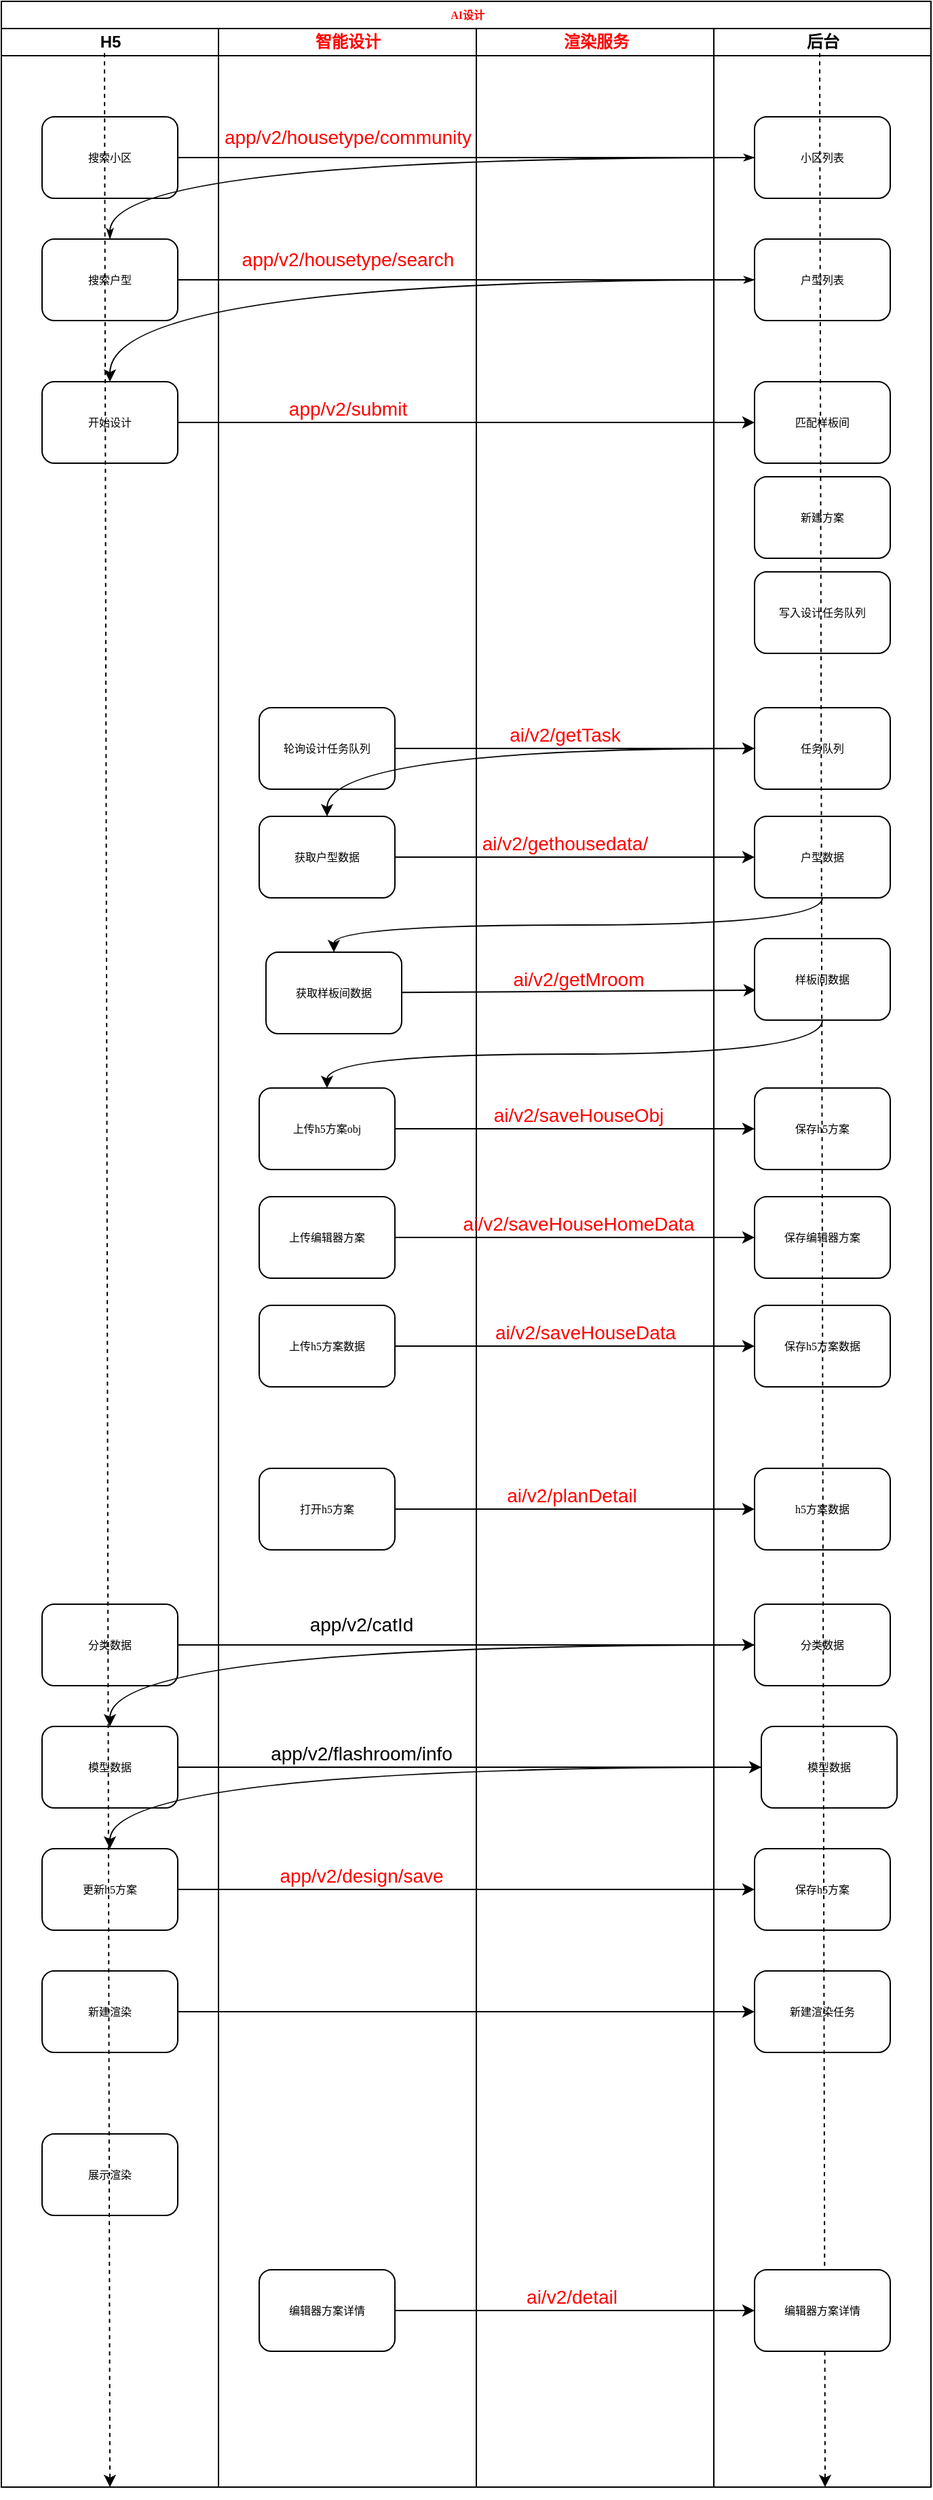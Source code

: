 <mxfile version="15.5.9" type="github">
  <diagram name="Page-1" id="74e2e168-ea6b-b213-b513-2b3c1d86103e">
    <mxGraphModel dx="1422" dy="762" grid="1" gridSize="10" guides="1" tooltips="1" connect="1" arrows="1" fold="1" page="1" pageScale="1" pageWidth="1100" pageHeight="850" background="none" math="0" shadow="0">
      <root>
        <mxCell id="0" />
        <mxCell id="1" parent="0" />
        <mxCell id="77e6c97f196da883-1" value="AI设计" style="swimlane;html=1;childLayout=stackLayout;startSize=20;rounded=0;shadow=0;labelBackgroundColor=none;strokeWidth=1;fontFamily=Verdana;fontSize=8;align=center;fontColor=#FF0000;" parent="1" vertex="1">
          <mxGeometry x="70" y="90" width="685" height="1830" as="geometry" />
        </mxCell>
        <mxCell id="77e6c97f196da883-2" value="H5" style="swimlane;html=1;startSize=20;" parent="77e6c97f196da883-1" vertex="1">
          <mxGeometry y="20" width="160" height="1810" as="geometry" />
        </mxCell>
        <mxCell id="77e6c97f196da883-8" value="搜索小区" style="rounded=1;whiteSpace=wrap;html=1;shadow=0;labelBackgroundColor=none;strokeWidth=1;fontFamily=Verdana;fontSize=8;align=center;" parent="77e6c97f196da883-2" vertex="1">
          <mxGeometry x="30" y="65" width="100" height="60" as="geometry" />
        </mxCell>
        <mxCell id="77e6c97f196da883-9" value="搜索户型" style="rounded=1;whiteSpace=wrap;html=1;shadow=0;labelBackgroundColor=none;strokeWidth=1;fontFamily=Verdana;fontSize=8;align=center;" parent="77e6c97f196da883-2" vertex="1">
          <mxGeometry x="30" y="155" width="100" height="60" as="geometry" />
        </mxCell>
        <mxCell id="KAlr-dvwPTxB0jeQxBI7-6" value="开始设计" style="rounded=1;whiteSpace=wrap;html=1;shadow=0;labelBackgroundColor=none;strokeWidth=1;fontFamily=Verdana;fontSize=8;align=center;" parent="77e6c97f196da883-2" vertex="1">
          <mxGeometry x="30" y="260" width="100" height="60" as="geometry" />
        </mxCell>
        <mxCell id="KAlr-dvwPTxB0jeQxBI7-84" value="更新h5方案" style="rounded=1;whiteSpace=wrap;html=1;shadow=0;labelBackgroundColor=none;strokeWidth=1;fontFamily=Verdana;fontSize=8;align=center;" parent="77e6c97f196da883-2" vertex="1">
          <mxGeometry x="30" y="1340" width="100" height="60" as="geometry" />
        </mxCell>
        <mxCell id="KAlr-dvwPTxB0jeQxBI7-91" value="新建渲染" style="rounded=1;whiteSpace=wrap;html=1;shadow=0;labelBackgroundColor=none;strokeWidth=1;fontFamily=Verdana;fontSize=8;align=center;" parent="77e6c97f196da883-2" vertex="1">
          <mxGeometry x="30" y="1430" width="100" height="60" as="geometry" />
        </mxCell>
        <mxCell id="KAlr-dvwPTxB0jeQxBI7-95" value="展示渲染" style="rounded=1;whiteSpace=wrap;html=1;shadow=0;labelBackgroundColor=none;strokeWidth=1;fontFamily=Verdana;fontSize=8;align=center;" parent="77e6c97f196da883-2" vertex="1">
          <mxGeometry x="30" y="1550" width="100" height="60" as="geometry" />
        </mxCell>
        <mxCell id="mwKDh4SGNrBJH1ZRy-xF-3" value="分类数据" style="rounded=1;whiteSpace=wrap;html=1;shadow=0;labelBackgroundColor=none;strokeWidth=1;fontFamily=Verdana;fontSize=8;align=center;" parent="77e6c97f196da883-2" vertex="1">
          <mxGeometry x="30" y="1160" width="100" height="60" as="geometry" />
        </mxCell>
        <mxCell id="mwKDh4SGNrBJH1ZRy-xF-7" value="模型数据" style="rounded=1;whiteSpace=wrap;html=1;shadow=0;labelBackgroundColor=none;strokeWidth=1;fontFamily=Verdana;fontSize=8;align=center;" parent="77e6c97f196da883-2" vertex="1">
          <mxGeometry x="30" y="1250" width="100" height="60" as="geometry" />
        </mxCell>
        <mxCell id="77e6c97f196da883-26" style="edgeStyle=orthogonalEdgeStyle;rounded=1;html=1;labelBackgroundColor=none;startArrow=none;startFill=0;startSize=5;endArrow=classicThin;endFill=1;endSize=5;jettySize=auto;orthogonalLoop=1;strokeWidth=1;fontFamily=Verdana;fontSize=8" parent="77e6c97f196da883-1" source="77e6c97f196da883-8" target="77e6c97f196da883-11" edge="1">
          <mxGeometry relative="1" as="geometry" />
        </mxCell>
        <mxCell id="77e6c97f196da883-27" style="edgeStyle=orthogonalEdgeStyle;rounded=1;html=1;labelBackgroundColor=none;startArrow=none;startFill=0;startSize=5;endArrow=classicThin;endFill=1;endSize=5;jettySize=auto;orthogonalLoop=1;strokeWidth=1;fontFamily=Verdana;fontSize=8;curved=1;" parent="77e6c97f196da883-1" source="77e6c97f196da883-11" target="77e6c97f196da883-9" edge="1">
          <mxGeometry relative="1" as="geometry" />
        </mxCell>
        <mxCell id="77e6c97f196da883-28" style="edgeStyle=orthogonalEdgeStyle;rounded=1;html=1;labelBackgroundColor=none;startArrow=none;startFill=0;startSize=5;endArrow=classicThin;endFill=1;endSize=5;jettySize=auto;orthogonalLoop=1;strokeWidth=1;fontFamily=Verdana;fontSize=8;entryX=0;entryY=0.5;entryDx=0;entryDy=0;" parent="77e6c97f196da883-1" source="77e6c97f196da883-9" target="KAlr-dvwPTxB0jeQxBI7-2" edge="1">
          <mxGeometry relative="1" as="geometry">
            <mxPoint x="355" y="205" as="targetPoint" />
          </mxGeometry>
        </mxCell>
        <UserObject label="智能设计" link="data:page/id,74e2e168-ea6b-b213-b513-2b3c1d86103e" linkTarget="_blank" id="77e6c97f196da883-3">
          <mxCell style="swimlane;html=1;startSize=20;fontColor=#FF0000;" parent="77e6c97f196da883-1" vertex="1">
            <mxGeometry x="160" y="20" width="190" height="1810" as="geometry" />
          </mxCell>
        </UserObject>
        <UserObject label="app/v2/housetype/community" link="http://yapi.tumax.we.com/project/64/interface/api/7225" linkTarget="_blank" id="KAlr-dvwPTxB0jeQxBI7-1">
          <mxCell style="text;html=1;align=center;verticalAlign=middle;resizable=0;points=[];autosize=1;strokeColor=none;fillColor=none;fontColor=#FF0000;fontSize=14;" parent="77e6c97f196da883-3" vertex="1">
            <mxGeometry x="-5" y="70" width="200" height="20" as="geometry" />
          </mxCell>
        </UserObject>
        <UserObject label="app/v2/housetype/search" link="http://yapi.tumax.we.com/project/64/interface/api/7233" linkTarget="_blank" id="KAlr-dvwPTxB0jeQxBI7-3">
          <mxCell style="text;html=1;align=center;verticalAlign=middle;resizable=0;points=[];autosize=1;strokeColor=none;fillColor=none;fontColor=#FF0000;fontSize=14;" parent="77e6c97f196da883-3" vertex="1">
            <mxGeometry x="10" y="160" width="170" height="20" as="geometry" />
          </mxCell>
        </UserObject>
        <mxCell id="KAlr-dvwPTxB0jeQxBI7-13" value="轮询设计任务队列" style="rounded=1;whiteSpace=wrap;html=1;shadow=0;labelBackgroundColor=none;strokeWidth=1;fontFamily=Verdana;fontSize=8;align=center;" parent="77e6c97f196da883-3" vertex="1">
          <mxGeometry x="30" y="500" width="100" height="60" as="geometry" />
        </mxCell>
        <UserObject label="app/v2/submit" link="http://yapi.tumax.we.com/project/64/interface/api/7241" linkTarget="_blank" id="KAlr-dvwPTxB0jeQxBI7-15">
          <mxCell style="text;html=1;align=center;verticalAlign=middle;resizable=0;points=[];autosize=1;strokeColor=none;fillColor=none;fontSize=14;fontColor=#FF0000;" parent="77e6c97f196da883-3" vertex="1">
            <mxGeometry x="45" y="270" width="100" height="20" as="geometry" />
          </mxCell>
        </UserObject>
        <mxCell id="KAlr-dvwPTxB0jeQxBI7-19" value="获取户型数据" style="rounded=1;whiteSpace=wrap;html=1;shadow=0;labelBackgroundColor=none;strokeWidth=1;fontFamily=Verdana;fontSize=8;align=center;" parent="77e6c97f196da883-3" vertex="1">
          <mxGeometry x="30" y="580" width="100" height="60" as="geometry" />
        </mxCell>
        <mxCell id="KAlr-dvwPTxB0jeQxBI7-49" value="获取样板间数据" style="rounded=1;whiteSpace=wrap;html=1;shadow=0;labelBackgroundColor=none;strokeWidth=1;fontFamily=Verdana;fontSize=8;align=center;" parent="77e6c97f196da883-3" vertex="1">
          <mxGeometry x="35" y="680" width="100" height="60" as="geometry" />
        </mxCell>
        <mxCell id="KAlr-dvwPTxB0jeQxBI7-62" value="上传h5方案obj" style="rounded=1;whiteSpace=wrap;html=1;shadow=0;labelBackgroundColor=none;strokeWidth=1;fontFamily=Verdana;fontSize=8;align=center;" parent="77e6c97f196da883-3" vertex="1">
          <mxGeometry x="30" y="780" width="100" height="60" as="geometry" />
        </mxCell>
        <mxCell id="KAlr-dvwPTxB0jeQxBI7-65" value="上传编辑器方案" style="rounded=1;whiteSpace=wrap;html=1;shadow=0;labelBackgroundColor=none;strokeWidth=1;fontFamily=Verdana;fontSize=8;align=center;" parent="77e6c97f196da883-3" vertex="1">
          <mxGeometry x="30" y="860" width="100" height="60" as="geometry" />
        </mxCell>
        <mxCell id="KAlr-dvwPTxB0jeQxBI7-67" value="上传h5方案数据" style="rounded=1;whiteSpace=wrap;html=1;shadow=0;labelBackgroundColor=none;strokeWidth=1;fontFamily=Verdana;fontSize=8;align=center;" parent="77e6c97f196da883-3" vertex="1">
          <mxGeometry x="30" y="940" width="100" height="60" as="geometry" />
        </mxCell>
        <mxCell id="KAlr-dvwPTxB0jeQxBI7-86" value="app/v2/flashroom/info" style="text;html=1;align=center;verticalAlign=middle;resizable=0;points=[];autosize=1;strokeColor=none;fillColor=none;fontSize=14;" parent="77e6c97f196da883-3" vertex="1">
          <mxGeometry x="30" y="1260" width="150" height="20" as="geometry" />
        </mxCell>
        <UserObject label="app/v2/design/save" link="http://yapi.tumax.we.com/project/64/interface/api/7305" linkTarget="_blank" id="KAlr-dvwPTxB0jeQxBI7-94">
          <mxCell style="text;html=1;align=center;verticalAlign=middle;resizable=0;points=[];autosize=1;strokeColor=none;fillColor=none;fontSize=14;fontColor=#FF0000;" parent="77e6c97f196da883-3" vertex="1">
            <mxGeometry x="35" y="1350" width="140" height="20" as="geometry" />
          </mxCell>
        </UserObject>
        <mxCell id="mwKDh4SGNrBJH1ZRy-xF-6" value="app/v2/catId" style="text;html=1;align=center;verticalAlign=middle;resizable=0;points=[];autosize=1;strokeColor=none;fillColor=none;fontSize=14;" parent="77e6c97f196da883-3" vertex="1">
          <mxGeometry x="60" y="1165" width="90" height="20" as="geometry" />
        </mxCell>
        <mxCell id="JKGkpSDHV6ye8Qh1dwfA-1" value="编辑器方案详情" style="rounded=1;whiteSpace=wrap;html=1;shadow=0;labelBackgroundColor=none;strokeWidth=1;fontFamily=Verdana;fontSize=8;align=center;" vertex="1" parent="77e6c97f196da883-3">
          <mxGeometry x="30" y="1650" width="100" height="60" as="geometry" />
        </mxCell>
        <mxCell id="KAlr-dvwPTxB0jeQxBI7-81" value="打开h5方案" style="rounded=1;whiteSpace=wrap;html=1;shadow=0;labelBackgroundColor=none;strokeWidth=1;fontFamily=Verdana;fontSize=8;align=center;" parent="77e6c97f196da883-3" vertex="1">
          <mxGeometry x="30" y="1060" width="100" height="60" as="geometry" />
        </mxCell>
        <UserObject label="渲染服务" link="http://yapi.tumax.we.com/project/64/interface/api/7257" linkTarget="_blank" id="77e6c97f196da883-4">
          <mxCell style="swimlane;html=1;startSize=20;fontColor=#FF0000;" parent="77e6c97f196da883-1" vertex="1">
            <mxGeometry x="350" y="20" width="175" height="1810" as="geometry" />
          </mxCell>
        </UserObject>
        <UserObject label="ai/v2/gethousedata/" link="http://yapi.tumax.we.com/project/64/interface/api/7257" linkTarget="_blank" id="KAlr-dvwPTxB0jeQxBI7-21">
          <mxCell style="text;html=1;align=center;verticalAlign=middle;resizable=0;points=[];autosize=1;strokeColor=none;fillColor=none;fontSize=14;fontColor=#FF0000;" parent="77e6c97f196da883-4" vertex="1">
            <mxGeometry x="-5" y="590" width="140" height="20" as="geometry" />
          </mxCell>
        </UserObject>
        <UserObject label="ai/v2/getMroom" link="http://yapi.tumax.we.com/project/64/interface/api/7265" linkTarget="_blank" id="KAlr-dvwPTxB0jeQxBI7-54">
          <mxCell style="text;html=1;align=center;verticalAlign=middle;resizable=0;points=[];autosize=1;strokeColor=none;fillColor=none;fontSize=14;fontColor=#FF0000;" parent="77e6c97f196da883-4" vertex="1">
            <mxGeometry x="20" y="690" width="110" height="20" as="geometry" />
          </mxCell>
        </UserObject>
        <UserObject label="ai/v2/saveHouseObj" link="http://yapi.tumax.we.com/project/64/interface/api/7273" linkTarget="_blank" id="KAlr-dvwPTxB0jeQxBI7-75">
          <mxCell style="text;html=1;align=center;verticalAlign=middle;resizable=0;points=[];autosize=1;strokeColor=none;fillColor=none;fontSize=14;fontColor=#FF0000;" parent="77e6c97f196da883-4" vertex="1">
            <mxGeometry x="5" y="790" width="140" height="20" as="geometry" />
          </mxCell>
        </UserObject>
        <UserObject label="ai/v2/saveHouseHomeData" link="http://yapi.tumax.we.com/project/64/interface/api/7281" linkTarget="_blank" id="KAlr-dvwPTxB0jeQxBI7-76">
          <mxCell style="text;html=1;align=center;verticalAlign=middle;resizable=0;points=[];autosize=1;strokeColor=none;fillColor=none;fontSize=14;fontColor=#FF0000;" parent="77e6c97f196da883-4" vertex="1">
            <mxGeometry x="-20" y="870" width="190" height="20" as="geometry" />
          </mxCell>
        </UserObject>
        <UserObject label="ai/v2/saveHouseData" link="http://yapi.tumax.we.com/project/64/interface/api/7289" linkTarget="_blank" id="KAlr-dvwPTxB0jeQxBI7-79">
          <mxCell style="text;html=1;align=center;verticalAlign=middle;resizable=0;points=[];autosize=1;strokeColor=none;fillColor=none;fontSize=14;fontColor=#FF0000;" parent="77e6c97f196da883-4" vertex="1">
            <mxGeometry x="5" y="950" width="150" height="20" as="geometry" />
          </mxCell>
        </UserObject>
        <UserObject label="ai/v2/getTask" link="http://yapi.tumax.we.com/project/64/interface/api/7249" linkTarget="_blank" id="KAlr-dvwPTxB0jeQxBI7-99">
          <mxCell style="text;html=1;align=center;verticalAlign=middle;resizable=0;points=[];autosize=1;strokeColor=none;fillColor=none;fontSize=14;fontColor=#FF0000;" parent="77e6c97f196da883-4" vertex="1">
            <mxGeometry x="15" y="510" width="100" height="20" as="geometry" />
          </mxCell>
        </UserObject>
        <UserObject label="ai/v2/detail" link="http://yapi.tumax.we.com/project/64/interface/api/7289" linkTarget="_blank" id="JKGkpSDHV6ye8Qh1dwfA-4">
          <mxCell style="text;html=1;align=center;verticalAlign=middle;resizable=0;points=[];autosize=1;strokeColor=none;fillColor=none;fontSize=14;fontColor=#FF0000;" vertex="1" parent="77e6c97f196da883-4">
            <mxGeometry x="30" y="1660" width="80" height="20" as="geometry" />
          </mxCell>
        </UserObject>
        <UserObject label="ai/v2/planDetail" link="http://yapi.tumax.we.com/project/64/interface/api/7297" linkTarget="_blank" id="KAlr-dvwPTxB0jeQxBI7-90">
          <mxCell style="text;html=1;align=center;verticalAlign=middle;resizable=0;points=[];autosize=1;strokeColor=none;fillColor=none;fontSize=14;fontColor=#FF0000;" parent="77e6c97f196da883-4" vertex="1">
            <mxGeometry x="15" y="1070" width="110" height="20" as="geometry" />
          </mxCell>
        </UserObject>
        <mxCell id="KAlr-dvwPTxB0jeQxBI7-7" style="rounded=0;orthogonalLoop=1;jettySize=auto;html=1;entryX=0.5;entryY=0;entryDx=0;entryDy=0;edgeStyle=orthogonalEdgeStyle;curved=1;" parent="77e6c97f196da883-1" source="KAlr-dvwPTxB0jeQxBI7-2" target="KAlr-dvwPTxB0jeQxBI7-6" edge="1">
          <mxGeometry relative="1" as="geometry" />
        </mxCell>
        <mxCell id="KAlr-dvwPTxB0jeQxBI7-10" style="edgeStyle=orthogonalEdgeStyle;curved=1;rounded=0;orthogonalLoop=1;jettySize=auto;html=1;" parent="77e6c97f196da883-1" source="KAlr-dvwPTxB0jeQxBI7-6" target="KAlr-dvwPTxB0jeQxBI7-9" edge="1">
          <mxGeometry relative="1" as="geometry" />
        </mxCell>
        <mxCell id="KAlr-dvwPTxB0jeQxBI7-17" style="edgeStyle=orthogonalEdgeStyle;curved=1;rounded=0;orthogonalLoop=1;jettySize=auto;html=1;entryX=0;entryY=0.5;entryDx=0;entryDy=0;exitX=1;exitY=0.5;exitDx=0;exitDy=0;" parent="77e6c97f196da883-1" source="KAlr-dvwPTxB0jeQxBI7-19" target="KAlr-dvwPTxB0jeQxBI7-16" edge="1">
          <mxGeometry relative="1" as="geometry" />
        </mxCell>
        <mxCell id="KAlr-dvwPTxB0jeQxBI7-50" style="edgeStyle=orthogonalEdgeStyle;curved=1;rounded=0;orthogonalLoop=1;jettySize=auto;html=1;exitX=0.5;exitY=1;exitDx=0;exitDy=0;" parent="77e6c97f196da883-1" source="KAlr-dvwPTxB0jeQxBI7-16" target="KAlr-dvwPTxB0jeQxBI7-49" edge="1">
          <mxGeometry relative="1" as="geometry" />
        </mxCell>
        <mxCell id="KAlr-dvwPTxB0jeQxBI7-53" style="rounded=0;orthogonalLoop=1;jettySize=auto;html=1;entryX=0.01;entryY=0.633;entryDx=0;entryDy=0;entryPerimeter=0;" parent="77e6c97f196da883-1" source="KAlr-dvwPTxB0jeQxBI7-49" target="KAlr-dvwPTxB0jeQxBI7-51" edge="1">
          <mxGeometry relative="1" as="geometry" />
        </mxCell>
        <mxCell id="KAlr-dvwPTxB0jeQxBI7-64" style="edgeStyle=none;rounded=0;orthogonalLoop=1;jettySize=auto;html=1;entryX=0;entryY=0.5;entryDx=0;entryDy=0;" parent="77e6c97f196da883-1" source="KAlr-dvwPTxB0jeQxBI7-62" target="KAlr-dvwPTxB0jeQxBI7-63" edge="1">
          <mxGeometry relative="1" as="geometry" />
        </mxCell>
        <mxCell id="KAlr-dvwPTxB0jeQxBI7-70" style="edgeStyle=none;rounded=0;orthogonalLoop=1;jettySize=auto;html=1;entryX=0;entryY=0.5;entryDx=0;entryDy=0;" parent="77e6c97f196da883-1" source="KAlr-dvwPTxB0jeQxBI7-65" target="KAlr-dvwPTxB0jeQxBI7-66" edge="1">
          <mxGeometry relative="1" as="geometry" />
        </mxCell>
        <mxCell id="KAlr-dvwPTxB0jeQxBI7-71" style="edgeStyle=none;rounded=0;orthogonalLoop=1;jettySize=auto;html=1;entryX=0;entryY=0.5;entryDx=0;entryDy=0;" parent="77e6c97f196da883-1" source="KAlr-dvwPTxB0jeQxBI7-67" target="KAlr-dvwPTxB0jeQxBI7-68" edge="1">
          <mxGeometry relative="1" as="geometry" />
        </mxCell>
        <mxCell id="KAlr-dvwPTxB0jeQxBI7-77" style="edgeStyle=orthogonalEdgeStyle;rounded=0;orthogonalLoop=1;jettySize=auto;html=1;entryX=0.5;entryY=0;entryDx=0;entryDy=0;curved=1;exitX=0.5;exitY=1;exitDx=0;exitDy=0;" parent="77e6c97f196da883-1" source="KAlr-dvwPTxB0jeQxBI7-51" target="KAlr-dvwPTxB0jeQxBI7-62" edge="1">
          <mxGeometry relative="1" as="geometry" />
        </mxCell>
        <mxCell id="KAlr-dvwPTxB0jeQxBI7-85" style="edgeStyle=orthogonalEdgeStyle;curved=1;rounded=0;orthogonalLoop=1;jettySize=auto;html=1;entryX=0;entryY=0.5;entryDx=0;entryDy=0;" parent="77e6c97f196da883-1" source="KAlr-dvwPTxB0jeQxBI7-84" target="KAlr-dvwPTxB0jeQxBI7-83" edge="1">
          <mxGeometry relative="1" as="geometry" />
        </mxCell>
        <mxCell id="KAlr-dvwPTxB0jeQxBI7-88" style="edgeStyle=orthogonalEdgeStyle;curved=1;rounded=0;orthogonalLoop=1;jettySize=auto;html=1;" parent="77e6c97f196da883-1" source="KAlr-dvwPTxB0jeQxBI7-81" target="KAlr-dvwPTxB0jeQxBI7-87" edge="1">
          <mxGeometry relative="1" as="geometry" />
        </mxCell>
        <mxCell id="KAlr-dvwPTxB0jeQxBI7-93" style="edgeStyle=orthogonalEdgeStyle;curved=1;rounded=0;orthogonalLoop=1;jettySize=auto;html=1;entryX=0;entryY=0.5;entryDx=0;entryDy=0;" parent="77e6c97f196da883-1" source="KAlr-dvwPTxB0jeQxBI7-91" target="KAlr-dvwPTxB0jeQxBI7-92" edge="1">
          <mxGeometry relative="1" as="geometry" />
        </mxCell>
        <mxCell id="KAlr-dvwPTxB0jeQxBI7-97" style="edgeStyle=orthogonalEdgeStyle;curved=1;rounded=0;orthogonalLoop=1;jettySize=auto;html=1;entryX=0;entryY=0.5;entryDx=0;entryDy=0;fontColor=#FF0000;" parent="77e6c97f196da883-1" source="KAlr-dvwPTxB0jeQxBI7-13" target="KAlr-dvwPTxB0jeQxBI7-96" edge="1">
          <mxGeometry relative="1" as="geometry" />
        </mxCell>
        <mxCell id="KAlr-dvwPTxB0jeQxBI7-98" style="edgeStyle=orthogonalEdgeStyle;curved=1;rounded=0;orthogonalLoop=1;jettySize=auto;html=1;entryX=0.5;entryY=0;entryDx=0;entryDy=0;fontColor=#FF0000;" parent="77e6c97f196da883-1" source="KAlr-dvwPTxB0jeQxBI7-96" target="KAlr-dvwPTxB0jeQxBI7-19" edge="1">
          <mxGeometry relative="1" as="geometry" />
        </mxCell>
        <mxCell id="mwKDh4SGNrBJH1ZRy-xF-5" style="edgeStyle=orthogonalEdgeStyle;curved=1;rounded=0;orthogonalLoop=1;jettySize=auto;html=1;fontSize=14;fontColor=#FF0000;" parent="77e6c97f196da883-1" source="mwKDh4SGNrBJH1ZRy-xF-3" target="mwKDh4SGNrBJH1ZRy-xF-4" edge="1">
          <mxGeometry relative="1" as="geometry" />
        </mxCell>
        <mxCell id="mwKDh4SGNrBJH1ZRy-xF-10" style="edgeStyle=orthogonalEdgeStyle;curved=1;rounded=0;orthogonalLoop=1;jettySize=auto;html=1;entryX=0.5;entryY=0;entryDx=0;entryDy=0;fontSize=14;fontColor=#FF0000;" parent="77e6c97f196da883-1" source="mwKDh4SGNrBJH1ZRy-xF-9" target="KAlr-dvwPTxB0jeQxBI7-84" edge="1">
          <mxGeometry relative="1" as="geometry" />
        </mxCell>
        <mxCell id="77e6c97f196da883-5" value="后台" style="swimlane;html=1;startSize=20;" parent="77e6c97f196da883-1" vertex="1">
          <mxGeometry x="525" y="20" width="160" height="1810" as="geometry" />
        </mxCell>
        <mxCell id="77e6c97f196da883-11" value="小区列表" style="rounded=1;whiteSpace=wrap;html=1;shadow=0;labelBackgroundColor=none;strokeWidth=1;fontFamily=Verdana;fontSize=8;align=center;" parent="77e6c97f196da883-5" vertex="1">
          <mxGeometry x="30" y="65" width="100" height="60" as="geometry" />
        </mxCell>
        <mxCell id="KAlr-dvwPTxB0jeQxBI7-2" value="户型列表" style="rounded=1;whiteSpace=wrap;html=1;shadow=0;labelBackgroundColor=none;strokeWidth=1;fontFamily=Verdana;fontSize=8;align=center;" parent="77e6c97f196da883-5" vertex="1">
          <mxGeometry x="30" y="155" width="100" height="60" as="geometry" />
        </mxCell>
        <mxCell id="KAlr-dvwPTxB0jeQxBI7-9" value="匹配样板间" style="rounded=1;whiteSpace=wrap;html=1;shadow=0;labelBackgroundColor=none;strokeWidth=1;fontFamily=Verdana;fontSize=8;align=center;" parent="77e6c97f196da883-5" vertex="1">
          <mxGeometry x="30" y="260" width="100" height="60" as="geometry" />
        </mxCell>
        <mxCell id="KAlr-dvwPTxB0jeQxBI7-11" value="新建方案" style="rounded=1;whiteSpace=wrap;html=1;shadow=0;labelBackgroundColor=none;strokeWidth=1;fontFamily=Verdana;fontSize=8;align=center;" parent="77e6c97f196da883-5" vertex="1">
          <mxGeometry x="30" y="330" width="100" height="60" as="geometry" />
        </mxCell>
        <mxCell id="KAlr-dvwPTxB0jeQxBI7-12" value="写入设计任务队列" style="rounded=1;whiteSpace=wrap;html=1;shadow=0;labelBackgroundColor=none;strokeWidth=1;fontFamily=Verdana;fontSize=8;align=center;" parent="77e6c97f196da883-5" vertex="1">
          <mxGeometry x="30" y="400" width="100" height="60" as="geometry" />
        </mxCell>
        <mxCell id="KAlr-dvwPTxB0jeQxBI7-16" value="户型数据" style="rounded=1;whiteSpace=wrap;html=1;shadow=0;labelBackgroundColor=none;strokeWidth=1;fontFamily=Verdana;fontSize=8;align=center;" parent="77e6c97f196da883-5" vertex="1">
          <mxGeometry x="30" y="580" width="100" height="60" as="geometry" />
        </mxCell>
        <mxCell id="KAlr-dvwPTxB0jeQxBI7-51" value="样板间数据" style="rounded=1;whiteSpace=wrap;html=1;shadow=0;labelBackgroundColor=none;strokeWidth=1;fontFamily=Verdana;fontSize=8;align=center;" parent="77e6c97f196da883-5" vertex="1">
          <mxGeometry x="30" y="670" width="100" height="60" as="geometry" />
        </mxCell>
        <mxCell id="KAlr-dvwPTxB0jeQxBI7-63" value="保存h5方案" style="rounded=1;whiteSpace=wrap;html=1;shadow=0;labelBackgroundColor=none;strokeWidth=1;fontFamily=Verdana;fontSize=8;align=center;" parent="77e6c97f196da883-5" vertex="1">
          <mxGeometry x="30" y="780" width="100" height="60" as="geometry" />
        </mxCell>
        <mxCell id="KAlr-dvwPTxB0jeQxBI7-66" value="保存编辑器方案" style="rounded=1;whiteSpace=wrap;html=1;shadow=0;labelBackgroundColor=none;strokeWidth=1;fontFamily=Verdana;fontSize=8;align=center;" parent="77e6c97f196da883-5" vertex="1">
          <mxGeometry x="30" y="860" width="100" height="60" as="geometry" />
        </mxCell>
        <mxCell id="KAlr-dvwPTxB0jeQxBI7-68" value="保存h5方案数据" style="rounded=1;whiteSpace=wrap;html=1;shadow=0;labelBackgroundColor=none;strokeWidth=1;fontFamily=Verdana;fontSize=8;align=center;" parent="77e6c97f196da883-5" vertex="1">
          <mxGeometry x="30" y="940" width="100" height="60" as="geometry" />
        </mxCell>
        <mxCell id="KAlr-dvwPTxB0jeQxBI7-83" value="保存h5方案" style="rounded=1;whiteSpace=wrap;html=1;shadow=0;labelBackgroundColor=none;strokeWidth=1;fontFamily=Verdana;fontSize=8;align=center;" parent="77e6c97f196da883-5" vertex="1">
          <mxGeometry x="30" y="1340" width="100" height="60" as="geometry" />
        </mxCell>
        <mxCell id="KAlr-dvwPTxB0jeQxBI7-87" value="h5方案数据" style="rounded=1;whiteSpace=wrap;html=1;shadow=0;labelBackgroundColor=none;strokeWidth=1;fontFamily=Verdana;fontSize=8;align=center;" parent="77e6c97f196da883-5" vertex="1">
          <mxGeometry x="30" y="1060" width="100" height="60" as="geometry" />
        </mxCell>
        <mxCell id="KAlr-dvwPTxB0jeQxBI7-92" value="新建渲染任务" style="rounded=1;whiteSpace=wrap;html=1;shadow=0;labelBackgroundColor=none;strokeWidth=1;fontFamily=Verdana;fontSize=8;align=center;" parent="77e6c97f196da883-5" vertex="1">
          <mxGeometry x="30" y="1430" width="100" height="60" as="geometry" />
        </mxCell>
        <mxCell id="KAlr-dvwPTxB0jeQxBI7-96" value="任务队列" style="rounded=1;whiteSpace=wrap;html=1;shadow=0;labelBackgroundColor=none;strokeWidth=1;fontFamily=Verdana;fontSize=8;align=center;" parent="77e6c97f196da883-5" vertex="1">
          <mxGeometry x="30" y="500" width="100" height="60" as="geometry" />
        </mxCell>
        <mxCell id="mwKDh4SGNrBJH1ZRy-xF-4" value="分类数据" style="rounded=1;whiteSpace=wrap;html=1;shadow=0;labelBackgroundColor=none;strokeWidth=1;fontFamily=Verdana;fontSize=8;align=center;" parent="77e6c97f196da883-5" vertex="1">
          <mxGeometry x="30" y="1160" width="100" height="60" as="geometry" />
        </mxCell>
        <mxCell id="mwKDh4SGNrBJH1ZRy-xF-9" value="模型数据" style="rounded=1;whiteSpace=wrap;html=1;shadow=0;labelBackgroundColor=none;strokeWidth=1;fontFamily=Verdana;fontSize=8;align=center;" parent="77e6c97f196da883-5" vertex="1">
          <mxGeometry x="35" y="1250" width="100" height="60" as="geometry" />
        </mxCell>
        <mxCell id="mwKDh4SGNrBJH1ZRy-xF-25" value="" style="endArrow=classic;html=1;rounded=0;fontSize=14;fontColor=#FF0000;exitX=0.475;exitY=0.01;exitDx=0;exitDy=0;exitPerimeter=0;entryX=0.5;entryY=1;entryDx=0;entryDy=0;dashed=1;" parent="77e6c97f196da883-5" edge="1">
          <mxGeometry width="50" height="50" relative="1" as="geometry">
            <mxPoint x="78" y="18.1" as="sourcePoint" />
            <mxPoint x="82" y="1810" as="targetPoint" />
          </mxGeometry>
        </mxCell>
        <mxCell id="JKGkpSDHV6ye8Qh1dwfA-2" value="编辑器方案详情" style="rounded=1;whiteSpace=wrap;html=1;shadow=0;labelBackgroundColor=none;strokeWidth=1;fontFamily=Verdana;fontSize=8;align=center;" vertex="1" parent="77e6c97f196da883-5">
          <mxGeometry x="30" y="1650" width="100" height="60" as="geometry" />
        </mxCell>
        <mxCell id="mwKDh4SGNrBJH1ZRy-xF-16" style="edgeStyle=orthogonalEdgeStyle;curved=1;rounded=0;orthogonalLoop=1;jettySize=auto;html=1;fontSize=14;fontColor=#FF0000;" parent="77e6c97f196da883-1" source="mwKDh4SGNrBJH1ZRy-xF-4" target="mwKDh4SGNrBJH1ZRy-xF-7" edge="1">
          <mxGeometry relative="1" as="geometry" />
        </mxCell>
        <mxCell id="mwKDh4SGNrBJH1ZRy-xF-17" style="edgeStyle=orthogonalEdgeStyle;curved=1;rounded=0;orthogonalLoop=1;jettySize=auto;html=1;fontSize=14;fontColor=#FF0000;" parent="77e6c97f196da883-1" source="mwKDh4SGNrBJH1ZRy-xF-7" target="mwKDh4SGNrBJH1ZRy-xF-9" edge="1">
          <mxGeometry relative="1" as="geometry" />
        </mxCell>
        <mxCell id="mwKDh4SGNrBJH1ZRy-xF-22" value="" style="endArrow=classic;html=1;rounded=0;fontSize=14;fontColor=#FF0000;exitX=0.475;exitY=0.01;exitDx=0;exitDy=0;exitPerimeter=0;entryX=0.5;entryY=1;entryDx=0;entryDy=0;dashed=1;" parent="77e6c97f196da883-1" source="77e6c97f196da883-2" target="77e6c97f196da883-2" edge="1">
          <mxGeometry width="50" height="50" relative="1" as="geometry">
            <mxPoint x="-120" y="40" as="sourcePoint" />
            <mxPoint x="60" y="1660" as="targetPoint" />
          </mxGeometry>
        </mxCell>
        <mxCell id="JKGkpSDHV6ye8Qh1dwfA-3" style="edgeStyle=orthogonalEdgeStyle;rounded=0;orthogonalLoop=1;jettySize=auto;html=1;entryX=0;entryY=0.5;entryDx=0;entryDy=0;" edge="1" parent="77e6c97f196da883-1" source="JKGkpSDHV6ye8Qh1dwfA-1" target="JKGkpSDHV6ye8Qh1dwfA-2">
          <mxGeometry relative="1" as="geometry" />
        </mxCell>
      </root>
    </mxGraphModel>
  </diagram>
</mxfile>
